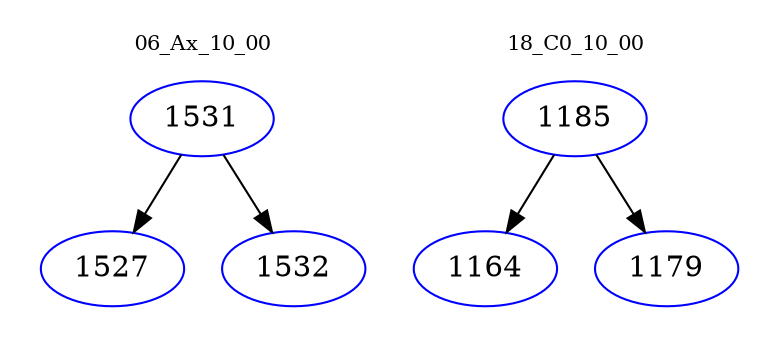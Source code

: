 digraph{
subgraph cluster_0 {
color = white
label = "06_Ax_10_00";
fontsize=10;
T0_1531 [label="1531", color="blue"]
T0_1531 -> T0_1527 [color="black"]
T0_1527 [label="1527", color="blue"]
T0_1531 -> T0_1532 [color="black"]
T0_1532 [label="1532", color="blue"]
}
subgraph cluster_1 {
color = white
label = "18_C0_10_00";
fontsize=10;
T1_1185 [label="1185", color="blue"]
T1_1185 -> T1_1164 [color="black"]
T1_1164 [label="1164", color="blue"]
T1_1185 -> T1_1179 [color="black"]
T1_1179 [label="1179", color="blue"]
}
}
